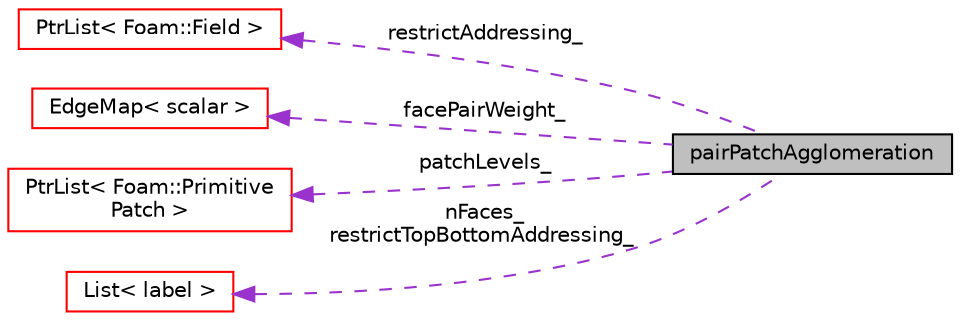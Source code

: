 digraph "pairPatchAgglomeration"
{
  bgcolor="transparent";
  edge [fontname="Helvetica",fontsize="10",labelfontname="Helvetica",labelfontsize="10"];
  node [fontname="Helvetica",fontsize="10",shape=record];
  rankdir="LR";
  Node1 [label="pairPatchAgglomeration",height=0.2,width=0.4,color="black", fillcolor="grey75", style="filled", fontcolor="black"];
  Node2 -> Node1 [dir="back",color="darkorchid3",fontsize="10",style="dashed",label=" restrictAddressing_" ,fontname="Helvetica"];
  Node2 [label="PtrList\< Foam::Field \>",height=0.2,width=0.4,color="red",URL="$a02072.html"];
  Node3 -> Node1 [dir="back",color="darkorchid3",fontsize="10",style="dashed",label=" facePairWeight_" ,fontname="Helvetica"];
  Node3 [label="EdgeMap\< scalar \>",height=0.2,width=0.4,color="red",URL="$a00625.html"];
  Node4 -> Node1 [dir="back",color="darkorchid3",fontsize="10",style="dashed",label=" patchLevels_" ,fontname="Helvetica"];
  Node4 [label="PtrList\< Foam::Primitive\lPatch \>",height=0.2,width=0.4,color="red",URL="$a02072.html"];
  Node5 -> Node1 [dir="back",color="darkorchid3",fontsize="10",style="dashed",label=" nFaces_\nrestrictTopBottomAddressing_" ,fontname="Helvetica"];
  Node5 [label="List\< label \>",height=0.2,width=0.4,color="red",URL="$a01391.html"];
}
